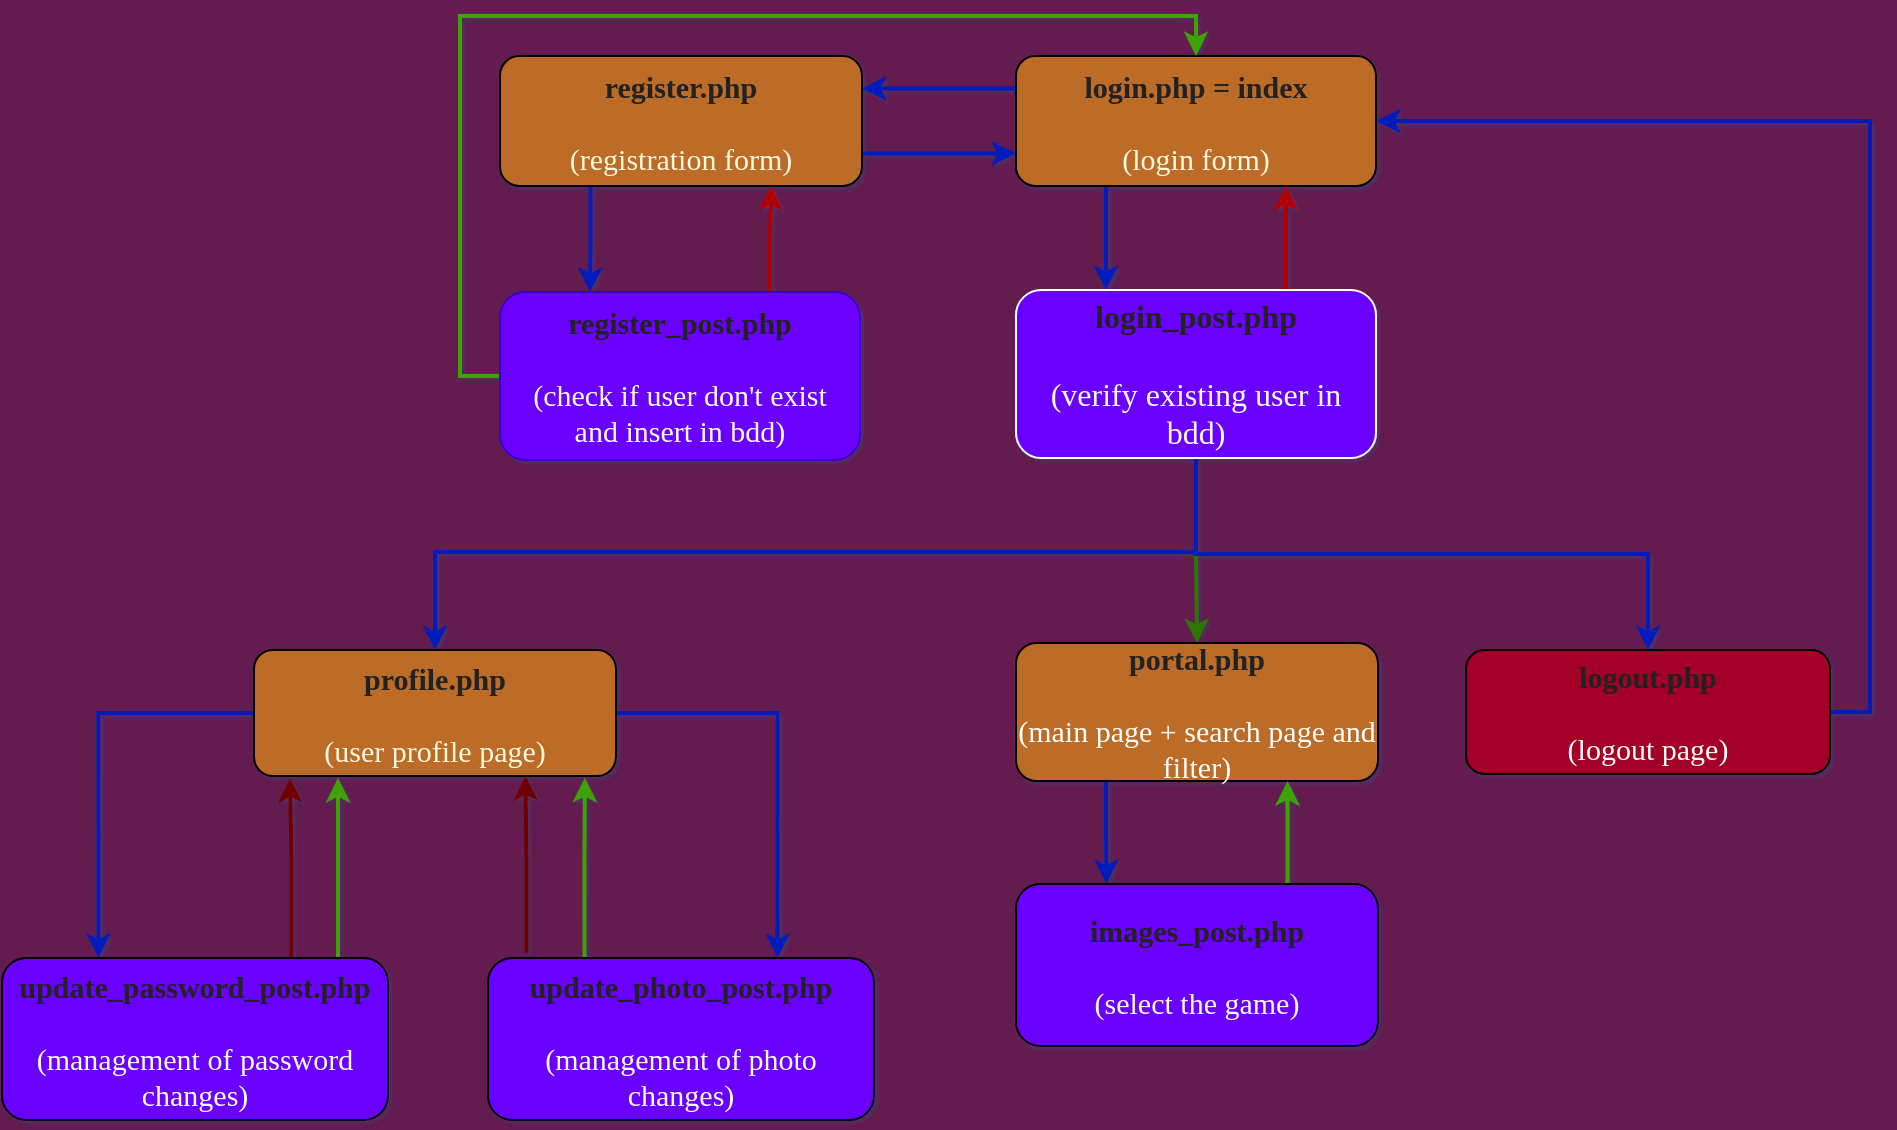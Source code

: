 <mxfile version="14.2.4" type="embed">
    <diagram id="WdLojchZckuWFShdGZpE" name="Page-1">
        <mxGraphModel dx="1012" dy="597" grid="0" gridSize="10" guides="1" tooltips="1" connect="1" arrows="1" fold="1" page="1" pageScale="1" pageWidth="1200" pageHeight="1920" background="#631B50" math="0" shadow="1">
            <root>
                <mxCell id="0"/>
                <mxCell id="1" parent="0"/>
                <mxCell id="21" style="edgeStyle=orthogonalEdgeStyle;rounded=0;orthogonalLoop=1;jettySize=auto;html=1;exitX=0;exitY=0.25;exitDx=0;exitDy=0;entryX=1;entryY=0.25;entryDx=0;entryDy=0;fillColor=#0050ef;strokeWidth=2;strokeColor=#001DBC;" parent="1" source="DY0WOFuXYkYraGbMVRdT-4" target="DY0WOFuXYkYraGbMVRdT-5" edge="1">
                    <mxGeometry relative="1" as="geometry"/>
                </mxCell>
                <mxCell id="28" style="edgeStyle=orthogonalEdgeStyle;rounded=0;orthogonalLoop=1;jettySize=auto;html=1;exitX=0.25;exitY=1;exitDx=0;exitDy=0;entryX=0.25;entryY=0;entryDx=0;entryDy=0;strokeColor=#001DBC;strokeWidth=2;fillColor=#0050ef;" parent="1" source="DY0WOFuXYkYraGbMVRdT-4" target="DY0WOFuXYkYraGbMVRdT-18" edge="1">
                    <mxGeometry relative="1" as="geometry"/>
                </mxCell>
                <mxCell id="DY0WOFuXYkYraGbMVRdT-4" value="&lt;font face=&quot;Times New Roman&quot; size=&quot;1&quot;&gt;&lt;span style=&quot;font-size: 15px&quot;&gt;&lt;font color=&quot;#222222&quot; style=&quot;font-size: 15px&quot;&gt;&lt;b&gt;login.php = index&lt;/b&gt;&lt;br&gt;&lt;/font&gt;&lt;br&gt;(login form)&lt;br&gt;&lt;/span&gt;&lt;/font&gt;" style="whiteSpace=wrap;html=1;fillColor=#BC6C25;fontColor=#FEFAE0;rounded=1;glass=0;sketch=0;shadow=0;" parent="1" vertex="1">
                    <mxGeometry x="580" y="179" width="180" height="65" as="geometry"/>
                </mxCell>
                <mxCell id="25" style="edgeStyle=orthogonalEdgeStyle;rounded=0;orthogonalLoop=1;jettySize=auto;html=1;exitX=0.25;exitY=1;exitDx=0;exitDy=0;entryX=0.25;entryY=0;entryDx=0;entryDy=0;strokeWidth=2;fillColor=#0050ef;strokeColor=#001DBC;" parent="1" source="DY0WOFuXYkYraGbMVRdT-5" target="DY0WOFuXYkYraGbMVRdT-8" edge="1">
                    <mxGeometry relative="1" as="geometry"/>
                </mxCell>
                <mxCell id="40" style="edgeStyle=orthogonalEdgeStyle;rounded=0;orthogonalLoop=1;jettySize=auto;html=1;exitX=1;exitY=0.75;exitDx=0;exitDy=0;entryX=0;entryY=0.75;entryDx=0;entryDy=0;strokeWidth=2;fillColor=#0050ef;strokeColor=#001DBC;" parent="1" source="DY0WOFuXYkYraGbMVRdT-5" target="DY0WOFuXYkYraGbMVRdT-4" edge="1">
                    <mxGeometry relative="1" as="geometry"/>
                </mxCell>
                <mxCell id="DY0WOFuXYkYraGbMVRdT-5" value="&lt;font style=&quot;font-size: 15px&quot; face=&quot;Times New Roman&quot;&gt;&lt;b&gt;&lt;font color=&quot;#222222&quot;&gt;register.php&lt;br&gt;&lt;/font&gt;&lt;/b&gt;&lt;br&gt;(registration form)&lt;br&gt;&lt;/font&gt;" style="whiteSpace=wrap;html=1;fillColor=#BC6C25;fontColor=#FEFAE0;rounded=1;" parent="1" vertex="1">
                    <mxGeometry x="322" y="179" width="181" height="65" as="geometry"/>
                </mxCell>
                <mxCell id="38" style="edgeStyle=orthogonalEdgeStyle;rounded=0;orthogonalLoop=1;jettySize=auto;html=1;exitX=0.75;exitY=0;exitDx=0;exitDy=0;entryX=0.75;entryY=1;entryDx=0;entryDy=0;strokeWidth=2;fillColor=#e51400;strokeColor=#B20000;" parent="1" source="DY0WOFuXYkYraGbMVRdT-8" target="DY0WOFuXYkYraGbMVRdT-5" edge="1">
                    <mxGeometry relative="1" as="geometry"/>
                </mxCell>
                <mxCell id="39" style="edgeStyle=orthogonalEdgeStyle;rounded=0;orthogonalLoop=1;jettySize=auto;html=1;exitX=0;exitY=0.5;exitDx=0;exitDy=0;entryX=0.5;entryY=0;entryDx=0;entryDy=0;strokeColor=#3EA300;strokeWidth=2;" parent="1" source="DY0WOFuXYkYraGbMVRdT-8" target="DY0WOFuXYkYraGbMVRdT-4" edge="1">
                    <mxGeometry relative="1" as="geometry"/>
                </mxCell>
                <mxCell id="DY0WOFuXYkYraGbMVRdT-8" value="&lt;font face=&quot;Times New Roman&quot; size=&quot;1&quot;&gt;&lt;span style=&quot;font-size: 15px&quot;&gt;&lt;b&gt;&lt;font color=&quot;#222222&quot;&gt;register_post.php&lt;br&gt;&lt;/font&gt;&lt;/b&gt;&lt;br&gt;(check if user don't exist &lt;br&gt;and insert in bdd)&lt;br&gt;&lt;/span&gt;&lt;/font&gt;" style="whiteSpace=wrap;html=1;fillColor=#6a00ff;fontColor=#ffffff;rounded=1;strokeColor=#3700CC;" parent="1" vertex="1">
                    <mxGeometry x="322" y="297" width="180" height="84" as="geometry"/>
                </mxCell>
                <mxCell id="29" style="edgeStyle=orthogonalEdgeStyle;rounded=0;orthogonalLoop=1;jettySize=auto;html=1;entryX=0.5;entryY=0;entryDx=0;entryDy=0;strokeColor=#2D7600;strokeWidth=2;fillColor=#60a917;" parent="1" source="DY0WOFuXYkYraGbMVRdT-18" target="19" edge="1">
                    <mxGeometry relative="1" as="geometry"/>
                </mxCell>
                <mxCell id="34" style="edgeStyle=orthogonalEdgeStyle;rounded=0;orthogonalLoop=1;jettySize=auto;html=1;exitX=0.75;exitY=0;exitDx=0;exitDy=0;entryX=0.75;entryY=1;entryDx=0;entryDy=0;strokeColor=#B20000;strokeWidth=2;fillColor=#e51400;" parent="1" source="DY0WOFuXYkYraGbMVRdT-18" target="DY0WOFuXYkYraGbMVRdT-4" edge="1">
                    <mxGeometry relative="1" as="geometry"/>
                </mxCell>
                <mxCell id="36" style="edgeStyle=orthogonalEdgeStyle;rounded=0;orthogonalLoop=1;jettySize=auto;html=1;exitX=0.5;exitY=1;exitDx=0;exitDy=0;entryX=0.5;entryY=0;entryDx=0;entryDy=0;strokeWidth=2;strokeColor=#001DBC;fillColor=#0050ef;" parent="1" source="DY0WOFuXYkYraGbMVRdT-18" target="14" edge="1">
                    <mxGeometry relative="1" as="geometry"/>
                </mxCell>
                <mxCell id="S2VmPhM7Gjt4Ap9U7gyT-54" style="edgeStyle=orthogonalEdgeStyle;rounded=0;orthogonalLoop=1;jettySize=auto;html=1;entryX=0.5;entryY=0;entryDx=0;entryDy=0;strokeColor=#001DBC;strokeWidth=2;fillColor=#0050ef;" parent="1" source="DY0WOFuXYkYraGbMVRdT-18" target="S2VmPhM7Gjt4Ap9U7gyT-50" edge="1">
                    <mxGeometry relative="1" as="geometry">
                        <Array as="points">
                            <mxPoint x="670" y="427"/>
                            <mxPoint x="290" y="427"/>
                        </Array>
                    </mxGeometry>
                </mxCell>
                <mxCell id="DY0WOFuXYkYraGbMVRdT-18" value="&lt;div style=&quot;font-size: 16px&quot;&gt;&lt;b&gt;&lt;font face=&quot;Times New Roman&quot; color=&quot;#222222&quot; style=&quot;font-size: 16px&quot;&gt;login_post.php&lt;/font&gt;&lt;/b&gt;&lt;/div&gt;&lt;font style=&quot;font-size: 16px&quot; face=&quot;Times New Roman&quot;&gt;&lt;br&gt;&lt;font style=&quot;font-size: 16px&quot;&gt;(verify existing user in bdd)&lt;/font&gt;&lt;/font&gt;" style="whiteSpace=wrap;html=1;fontColor=#ffffff;rounded=1;fillColor=#6A00FF;strokeColor=#FFFFFF;" parent="1" vertex="1">
                    <mxGeometry x="580" y="296" width="180" height="84" as="geometry"/>
                </mxCell>
                <mxCell id="37" style="edgeStyle=orthogonalEdgeStyle;rounded=0;orthogonalLoop=1;jettySize=auto;html=1;exitX=1;exitY=0.5;exitDx=0;exitDy=0;entryX=1;entryY=0.5;entryDx=0;entryDy=0;strokeWidth=2;strokeColor=#001DBC;fillColor=#0050ef;" parent="1" source="14" target="DY0WOFuXYkYraGbMVRdT-4" edge="1">
                    <mxGeometry relative="1" as="geometry"/>
                </mxCell>
                <mxCell id="14" value="&lt;font style=&quot;font-size: 15px&quot; face=&quot;Times New Roman&quot;&gt;&lt;b style=&quot;line-height: 120%&quot;&gt;&lt;font style=&quot;font-size: 15px&quot;&gt;&lt;font color=&quot;#222222&quot; style=&quot;font-size: 15px&quot;&gt;logout.php&lt;/font&gt;&lt;br&gt;&lt;/font&gt;&lt;/b&gt;&lt;br&gt;&lt;font color=&quot;#ffffff&quot; style=&quot;line-height: 100% ; font-size: 15px&quot;&gt;(logout page)&lt;/font&gt;&lt;/font&gt;" style="rounded=1;whiteSpace=wrap;html=1;shadow=0;glass=0;sketch=0;fontColor=#FEFAE0;fillColor=#A20025;" parent="1" vertex="1">
                    <mxGeometry x="805" y="476" width="182" height="62" as="geometry"/>
                </mxCell>
                <mxCell id="44" style="edgeStyle=orthogonalEdgeStyle;rounded=0;orthogonalLoop=1;jettySize=auto;html=1;fillColor=#0050ef;strokeColor=#001DBC;strokeWidth=2;entryX=0.25;entryY=0;entryDx=0;entryDy=0;" parent="1" source="19" target="42" edge="1">
                    <mxGeometry relative="1" as="geometry">
                        <mxPoint x="671" y="581" as="targetPoint"/>
                        <Array as="points">
                            <mxPoint x="625" y="570"/>
                            <mxPoint x="625" y="570"/>
                        </Array>
                    </mxGeometry>
                </mxCell>
                <mxCell id="19" value="&lt;font style=&quot;font-size: 15px&quot; face=&quot;Times New Roman&quot;&gt;&lt;b style=&quot;line-height: 120%&quot;&gt;&lt;font style=&quot;font-size: 15px&quot;&gt;&lt;font color=&quot;#222222&quot; style=&quot;font-size: 15px&quot;&gt;portal.php&lt;/font&gt;&lt;br&gt;&lt;/font&gt;&lt;/b&gt;&lt;br&gt;&lt;font color=&quot;#ffffff&quot; style=&quot;line-height: 100% ; font-size: 15px&quot;&gt;(main page + search page and filter)&lt;/font&gt;&lt;/font&gt;" style="rounded=1;whiteSpace=wrap;html=1;shadow=0;glass=0;sketch=0;fontColor=#FEFAE0;fillColor=#BC6C25;" parent="1" vertex="1">
                    <mxGeometry x="580" y="472.5" width="181" height="69" as="geometry"/>
                </mxCell>
                <mxCell id="47" style="edgeStyle=orthogonalEdgeStyle;rounded=0;orthogonalLoop=1;jettySize=auto;html=1;exitX=0.75;exitY=0;exitDx=0;exitDy=0;entryX=0.75;entryY=1;entryDx=0;entryDy=0;strokeColor=#3EA300;strokeWidth=2;" parent="1" source="42" target="19" edge="1">
                    <mxGeometry relative="1" as="geometry"/>
                </mxCell>
                <mxCell id="42" value="&lt;font style=&quot;font-size: 15px&quot; face=&quot;Times New Roman&quot;&gt;&lt;b style=&quot;line-height: 120%&quot;&gt;&lt;font style=&quot;font-size: 15px&quot;&gt;&lt;font color=&quot;#222222&quot; style=&quot;font-size: 15px&quot;&gt;images_post.php&lt;/font&gt;&lt;br&gt;&lt;/font&gt;&lt;/b&gt;&lt;br&gt;&lt;font color=&quot;#ffffff&quot; style=&quot;line-height: 100% ; font-size: 15px&quot;&gt;(select the game)&lt;/font&gt;&lt;/font&gt;" style="rounded=1;whiteSpace=wrap;html=1;shadow=0;glass=0;sketch=0;fontColor=#FEFAE0;fillColor=#6A00FF;" parent="1" vertex="1">
                    <mxGeometry x="580" y="593" width="181" height="81" as="geometry"/>
                </mxCell>
                <mxCell id="S2VmPhM7Gjt4Ap9U7gyT-65" style="edgeStyle=orthogonalEdgeStyle;rounded=0;orthogonalLoop=1;jettySize=auto;html=1;exitX=0;exitY=0.5;exitDx=0;exitDy=0;strokeColor=#001DBC;strokeWidth=2;entryX=0.25;entryY=0;entryDx=0;entryDy=0;fillColor=#0050ef;" parent="1" source="S2VmPhM7Gjt4Ap9U7gyT-50" target="S2VmPhM7Gjt4Ap9U7gyT-61" edge="1">
                    <mxGeometry relative="1" as="geometry"/>
                </mxCell>
                <mxCell id="S2VmPhM7Gjt4Ap9U7gyT-71" style="edgeStyle=orthogonalEdgeStyle;rounded=0;orthogonalLoop=1;jettySize=auto;html=1;entryX=0.75;entryY=0;entryDx=0;entryDy=0;strokeColor=#001DBC;strokeWidth=2;exitX=1;exitY=0.5;exitDx=0;exitDy=0;fillColor=#0050ef;" parent="1" source="S2VmPhM7Gjt4Ap9U7gyT-50" target="S2VmPhM7Gjt4Ap9U7gyT-69" edge="1">
                    <mxGeometry relative="1" as="geometry">
                        <Array as="points">
                            <mxPoint x="461" y="508"/>
                        </Array>
                    </mxGeometry>
                </mxCell>
                <mxCell id="S2VmPhM7Gjt4Ap9U7gyT-50" value="&lt;font face=&quot;Times New Roman&quot; style=&quot;font-size: 15px&quot;&gt;&lt;b&gt;&lt;font color=&quot;#222222&quot;&gt;profile.php&lt;br&gt;&lt;/font&gt;&lt;/b&gt;&lt;br&gt;(user profile page)&lt;/font&gt;" style="whiteSpace=wrap;html=1;fillColor=#BC6C25;fontColor=#FEFAE0;rounded=1;" parent="1" vertex="1">
                    <mxGeometry x="199" y="476" width="181" height="63" as="geometry"/>
                </mxCell>
                <mxCell id="S2VmPhM7Gjt4Ap9U7gyT-74" style="edgeStyle=orthogonalEdgeStyle;rounded=0;orthogonalLoop=1;jettySize=auto;html=1;exitX=0.75;exitY=0;exitDx=0;exitDy=0;strokeColor=#6F0000;strokeWidth=2;fillColor=#a20025;" parent="1" source="S2VmPhM7Gjt4Ap9U7gyT-61" edge="1">
                    <mxGeometry relative="1" as="geometry">
                        <mxPoint x="217" y="540" as="targetPoint"/>
                        <Array as="points">
                            <mxPoint x="218" y="584"/>
                            <mxPoint x="217" y="584"/>
                        </Array>
                    </mxGeometry>
                </mxCell>
                <mxCell id="S2VmPhM7Gjt4Ap9U7gyT-75" style="edgeStyle=orthogonalEdgeStyle;rounded=0;orthogonalLoop=1;jettySize=auto;html=1;strokeColor=#3EA300;strokeWidth=2;" parent="1" edge="1">
                    <mxGeometry relative="1" as="geometry">
                        <mxPoint x="241" y="634" as="sourcePoint"/>
                        <mxPoint x="241" y="540" as="targetPoint"/>
                        <Array as="points"/>
                    </mxGeometry>
                </mxCell>
                <mxCell id="S2VmPhM7Gjt4Ap9U7gyT-61" value="&lt;font style=&quot;font-size: 15px&quot; face=&quot;Times New Roman&quot;&gt;&lt;b style=&quot;line-height: 120%&quot;&gt;&lt;font style=&quot;font-size: 15px&quot;&gt;&lt;font color=&quot;#222222&quot; style=&quot;font-size: 15px&quot;&gt;update_password_post.php&lt;/font&gt;&lt;br&gt;&lt;/font&gt;&lt;/b&gt;&lt;br&gt;&lt;font color=&quot;#ffffff&quot; style=&quot;line-height: 100% ; font-size: 15px&quot;&gt;(management of password changes)&lt;/font&gt;&lt;/font&gt;" style="rounded=1;whiteSpace=wrap;html=1;shadow=0;glass=0;sketch=0;fontColor=#FEFAE0;fillColor=#6A00FF;" parent="1" vertex="1">
                    <mxGeometry x="73" y="630" width="193" height="81" as="geometry"/>
                </mxCell>
                <mxCell id="S2VmPhM7Gjt4Ap9U7gyT-72" style="edgeStyle=orthogonalEdgeStyle;rounded=0;orthogonalLoop=1;jettySize=auto;html=1;exitX=0.1;exitY=-0.032;exitDx=0;exitDy=0;strokeColor=#6F0000;strokeWidth=2;exitPerimeter=0;fillColor=#a20025;entryX=0.75;entryY=1;entryDx=0;entryDy=0;" parent="1" source="S2VmPhM7Gjt4Ap9U7gyT-69" target="S2VmPhM7Gjt4Ap9U7gyT-50" edge="1">
                    <mxGeometry relative="1" as="geometry">
                        <mxPoint x="335" y="544" as="targetPoint"/>
                    </mxGeometry>
                </mxCell>
                <mxCell id="S2VmPhM7Gjt4Ap9U7gyT-73" style="edgeStyle=orthogonalEdgeStyle;rounded=0;orthogonalLoop=1;jettySize=auto;html=1;exitX=0.25;exitY=0;exitDx=0;exitDy=0;strokeColor=#3EA300;strokeWidth=2;entryX=0.914;entryY=1.014;entryDx=0;entryDy=0;entryPerimeter=0;" parent="1" source="S2VmPhM7Gjt4Ap9U7gyT-69" target="S2VmPhM7Gjt4Ap9U7gyT-50" edge="1">
                    <mxGeometry relative="1" as="geometry">
                        <mxPoint x="364" y="541" as="targetPoint"/>
                    </mxGeometry>
                </mxCell>
                <mxCell id="S2VmPhM7Gjt4Ap9U7gyT-69" value="&lt;font style=&quot;font-size: 15px&quot; face=&quot;Times New Roman&quot;&gt;&lt;b style=&quot;line-height: 120%&quot;&gt;&lt;font style=&quot;font-size: 15px&quot;&gt;&lt;font color=&quot;#222222&quot; style=&quot;font-size: 15px&quot;&gt;update_photo_post.php&lt;/font&gt;&lt;br&gt;&lt;/font&gt;&lt;/b&gt;&lt;br&gt;&lt;font color=&quot;#ffffff&quot; style=&quot;line-height: 100% ; font-size: 15px&quot;&gt;(&lt;/font&gt;&lt;/font&gt;&lt;span style=&quot;color: rgb(255 , 255 , 255) ; font-family: &amp;#34;times new roman&amp;#34; ; font-size: 15px&quot;&gt;management of photo changes&lt;/span&gt;&lt;font style=&quot;font-size: 15px&quot; face=&quot;Times New Roman&quot;&gt;&lt;font color=&quot;#ffffff&quot; style=&quot;line-height: 100% ; font-size: 15px&quot;&gt;)&lt;/font&gt;&lt;/font&gt;" style="rounded=1;whiteSpace=wrap;html=1;shadow=0;glass=0;sketch=0;fontColor=#FEFAE0;fillColor=#6A00FF;" parent="1" vertex="1">
                    <mxGeometry x="316" y="630" width="193" height="81" as="geometry"/>
                </mxCell>
            </root>
        </mxGraphModel>
    </diagram>
</mxfile>